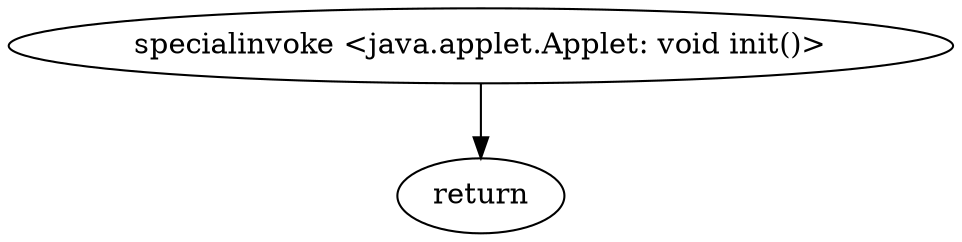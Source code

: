 digraph "" {
"specialinvoke <java.applet.Applet: void init()>";
 "specialinvoke <java.applet.Applet: void init()>"->"return";
}
